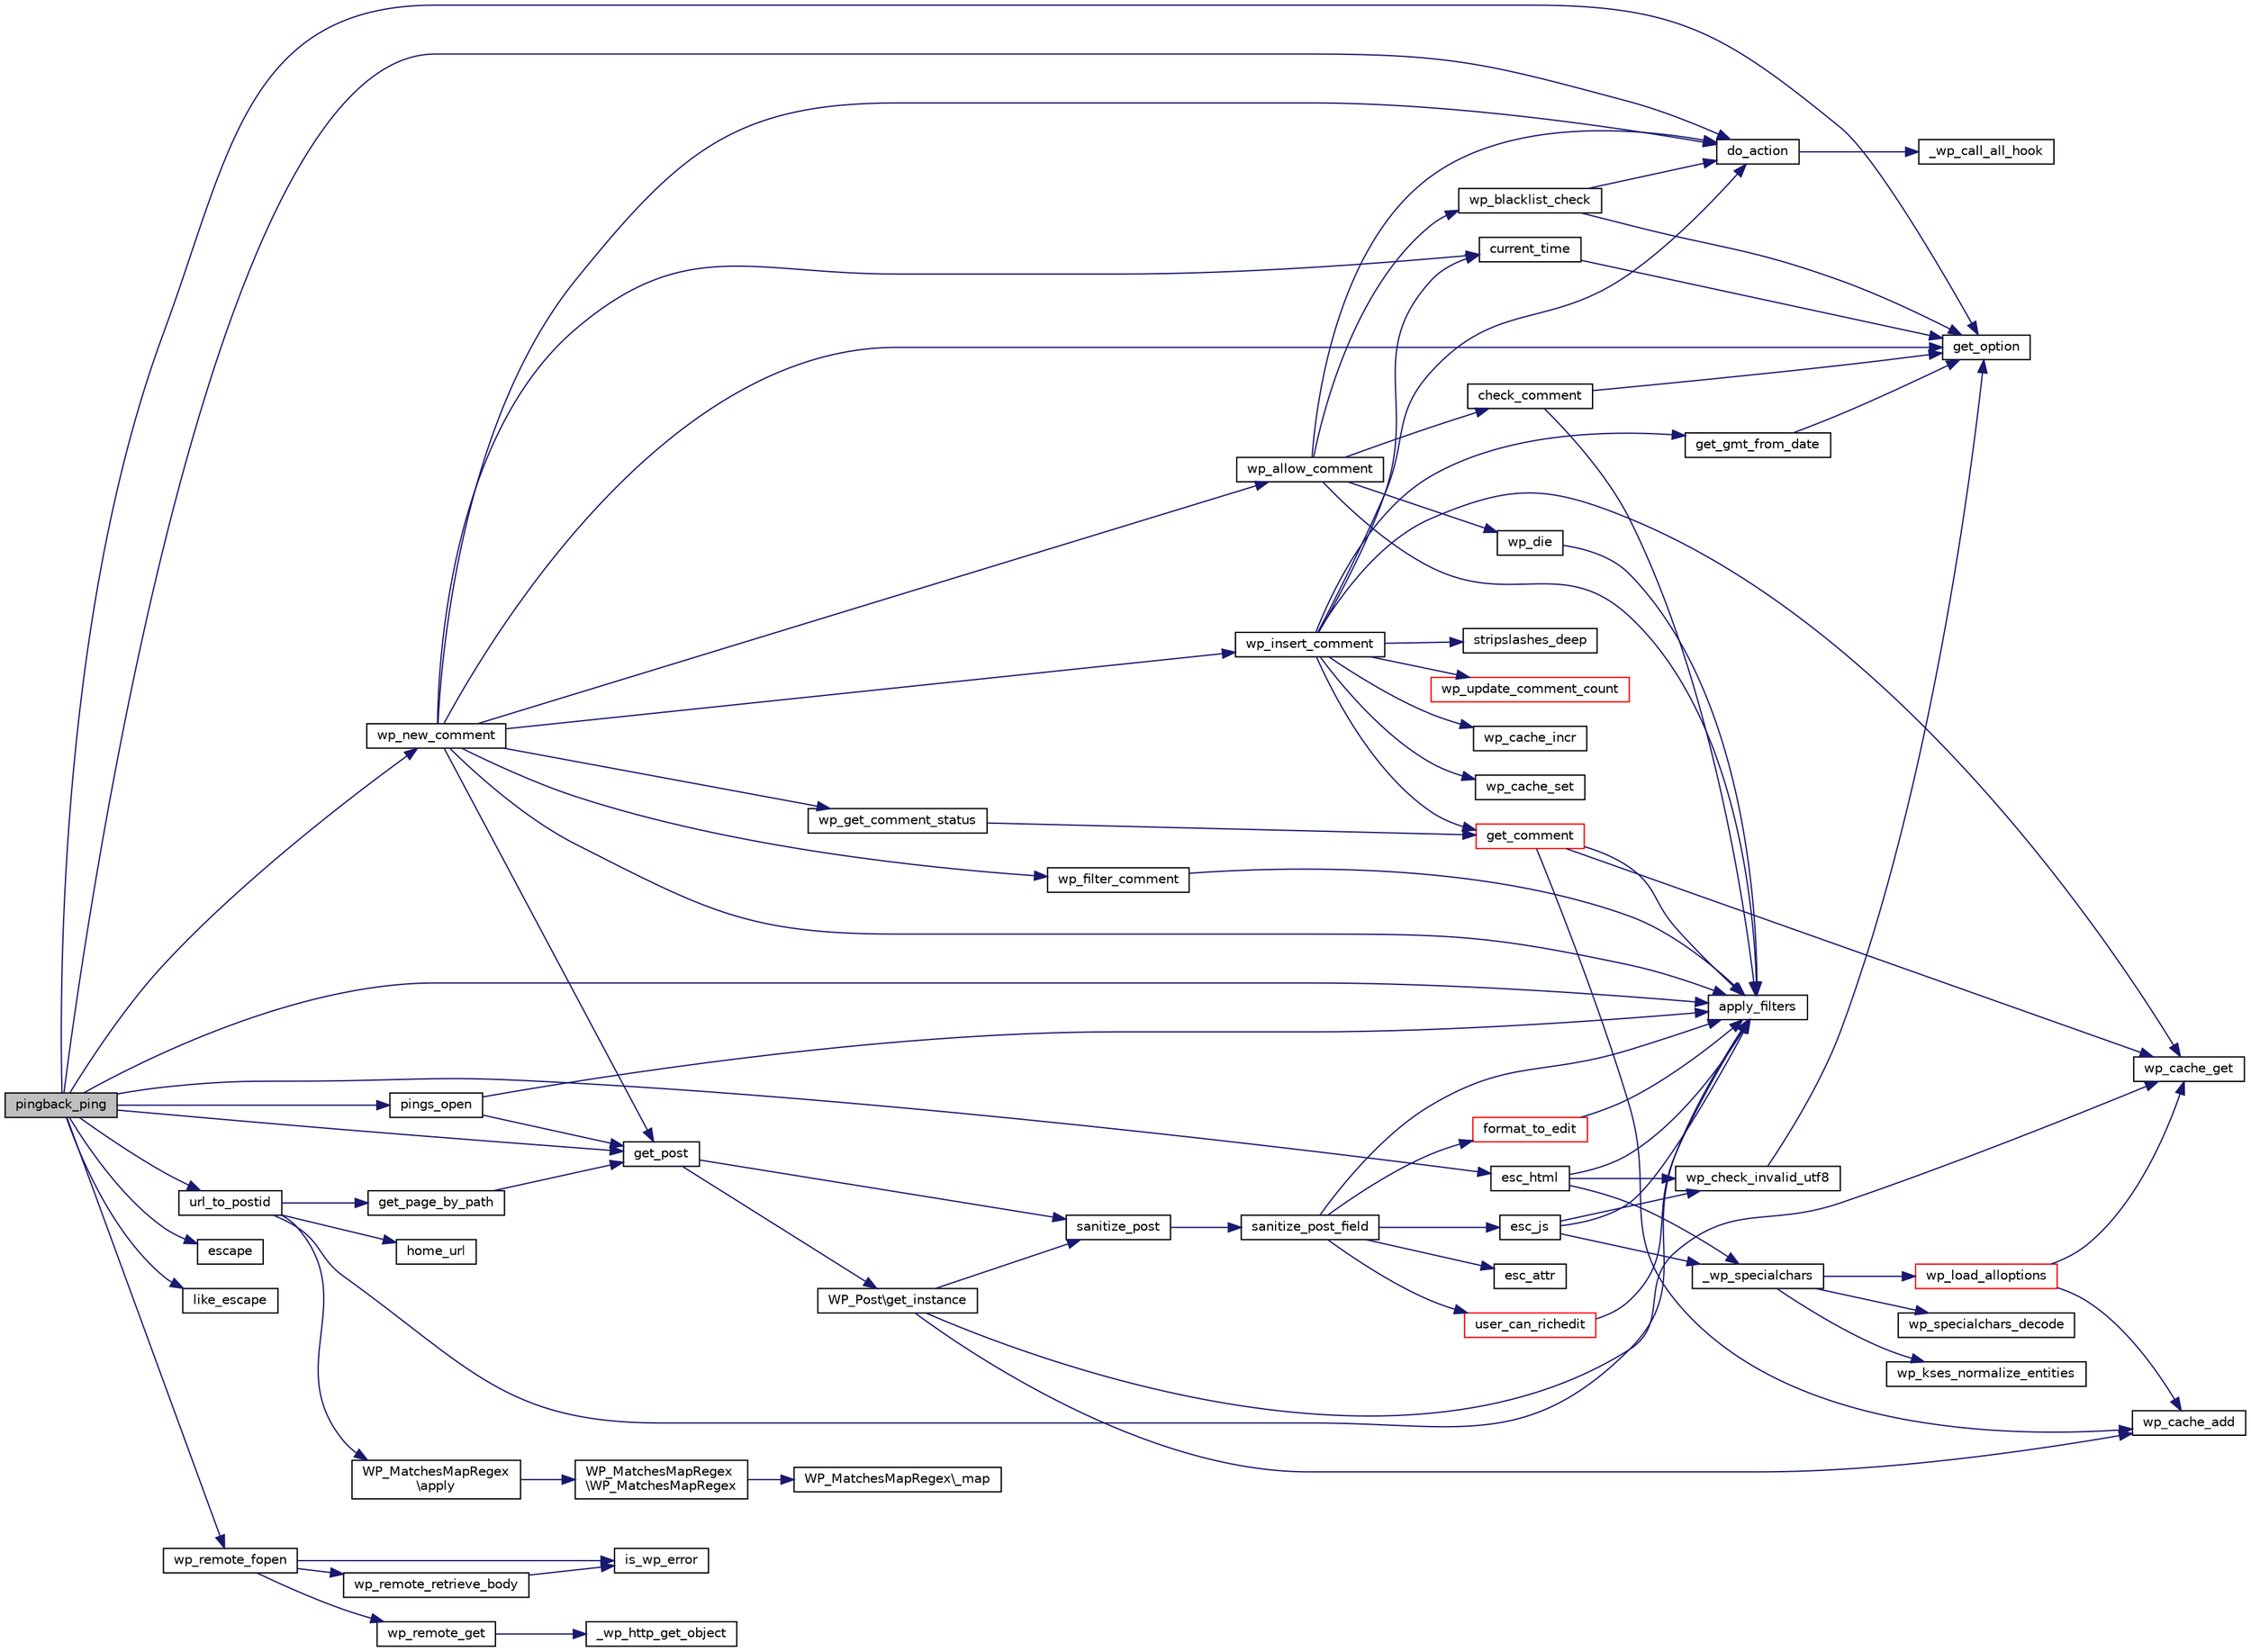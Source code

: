 digraph "pingback_ping"
{
  edge [fontname="Helvetica",fontsize="10",labelfontname="Helvetica",labelfontsize="10"];
  node [fontname="Helvetica",fontsize="10",shape=record];
  rankdir="LR";
  Node1 [label="pingback_ping",height=0.2,width=0.4,color="black", fillcolor="grey75", style="filled", fontcolor="black"];
  Node1 -> Node2 [color="midnightblue",fontsize="10",style="solid",fontname="Helvetica"];
  Node2 [label="do_action",height=0.2,width=0.4,color="black", fillcolor="white", style="filled",URL="$wp-includes_2plugin_8php.html#aed75045b0b4572e55462b37b063a77cc"];
  Node2 -> Node3 [color="midnightblue",fontsize="10",style="solid",fontname="Helvetica"];
  Node3 [label="_wp_call_all_hook",height=0.2,width=0.4,color="black", fillcolor="white", style="filled",URL="$wp-includes_2plugin_8php.html#af891e88ab346a2da31111facfcf6b2cf"];
  Node1 -> Node4 [color="midnightblue",fontsize="10",style="solid",fontname="Helvetica"];
  Node4 [label="escape",height=0.2,width=0.4,color="black", fillcolor="white", style="filled",URL="$classwp__xmlrpc__server.html#af3ff72b2b1e621cd44c8998459dba483"];
  Node1 -> Node5 [color="midnightblue",fontsize="10",style="solid",fontname="Helvetica"];
  Node5 [label="get_option",height=0.2,width=0.4,color="black", fillcolor="white", style="filled",URL="$load-scripts_8php.html#aaf1220eff85fdd291725eabf743b2ed3"];
  Node1 -> Node6 [color="midnightblue",fontsize="10",style="solid",fontname="Helvetica"];
  Node6 [label="url_to_postid",height=0.2,width=0.4,color="black", fillcolor="white", style="filled",URL="$rewrite_8php.html#aa45a2225e3ec56d6aac4d45cfa26a10e"];
  Node6 -> Node7 [color="midnightblue",fontsize="10",style="solid",fontname="Helvetica"];
  Node7 [label="apply_filters",height=0.2,width=0.4,color="black", fillcolor="white", style="filled",URL="$load-scripts_8php.html#a54639394aa645a2277ea41f3cbd23247"];
  Node6 -> Node8 [color="midnightblue",fontsize="10",style="solid",fontname="Helvetica"];
  Node8 [label="home_url",height=0.2,width=0.4,color="black", fillcolor="white", style="filled",URL="$load-scripts_8php.html#a2d2cbc03d92d4736569cab661c417c22"];
  Node6 -> Node9 [color="midnightblue",fontsize="10",style="solid",fontname="Helvetica"];
  Node9 [label="get_page_by_path",height=0.2,width=0.4,color="black", fillcolor="white", style="filled",URL="$wp-includes_2post_8php.html#ab62c191fa81415240fc8305be3cd8669"];
  Node9 -> Node10 [color="midnightblue",fontsize="10",style="solid",fontname="Helvetica"];
  Node10 [label="get_post",height=0.2,width=0.4,color="black", fillcolor="white", style="filled",URL="$wp-includes_2post_8php.html#a39e30b5bbefa3b21d828591673150b89"];
  Node10 -> Node11 [color="midnightblue",fontsize="10",style="solid",fontname="Helvetica"];
  Node11 [label="sanitize_post",height=0.2,width=0.4,color="black", fillcolor="white", style="filled",URL="$wp-includes_2post_8php.html#a8eebee8e7e751c84f75b5d4da365438c"];
  Node11 -> Node12 [color="midnightblue",fontsize="10",style="solid",fontname="Helvetica"];
  Node12 [label="sanitize_post_field",height=0.2,width=0.4,color="black", fillcolor="white", style="filled",URL="$wp-includes_2post_8php.html#addfb1c1acdc2e6b318105d1ebb537ce8"];
  Node12 -> Node7 [color="midnightblue",fontsize="10",style="solid",fontname="Helvetica"];
  Node12 -> Node13 [color="midnightblue",fontsize="10",style="solid",fontname="Helvetica"];
  Node13 [label="format_to_edit",height=0.2,width=0.4,color="red", fillcolor="white", style="filled",URL="$formatting_8php.html#ab9c822878e20c6d12f6676e419164c10"];
  Node13 -> Node7 [color="midnightblue",fontsize="10",style="solid",fontname="Helvetica"];
  Node12 -> Node14 [color="midnightblue",fontsize="10",style="solid",fontname="Helvetica"];
  Node14 [label="user_can_richedit",height=0.2,width=0.4,color="red", fillcolor="white", style="filled",URL="$general-template_8php.html#abc7e66f079ed375f85bb40888057a3b1"];
  Node14 -> Node7 [color="midnightblue",fontsize="10",style="solid",fontname="Helvetica"];
  Node12 -> Node15 [color="midnightblue",fontsize="10",style="solid",fontname="Helvetica"];
  Node15 [label="esc_attr",height=0.2,width=0.4,color="black", fillcolor="white", style="filled",URL="$load-scripts_8php.html#a0cf0f358a47f49ebdba78be2ed10a41c"];
  Node12 -> Node16 [color="midnightblue",fontsize="10",style="solid",fontname="Helvetica"];
  Node16 [label="esc_js",height=0.2,width=0.4,color="black", fillcolor="white", style="filled",URL="$formatting_8php.html#a0fe22f477c9eafcf9d3805461f249393"];
  Node16 -> Node17 [color="midnightblue",fontsize="10",style="solid",fontname="Helvetica"];
  Node17 [label="wp_check_invalid_utf8",height=0.2,width=0.4,color="black", fillcolor="white", style="filled",URL="$formatting_8php.html#a745879b47424ac7b0d3b95a1edec8361"];
  Node17 -> Node5 [color="midnightblue",fontsize="10",style="solid",fontname="Helvetica"];
  Node16 -> Node18 [color="midnightblue",fontsize="10",style="solid",fontname="Helvetica"];
  Node18 [label="_wp_specialchars",height=0.2,width=0.4,color="black", fillcolor="white", style="filled",URL="$formatting_8php.html#ab9121c7a11ad101936875a65b233e126"];
  Node18 -> Node19 [color="midnightblue",fontsize="10",style="solid",fontname="Helvetica"];
  Node19 [label="wp_load_alloptions",height=0.2,width=0.4,color="red", fillcolor="white", style="filled",URL="$option_8php.html#aeff01ba12b3fd6f81d3235d4f39a0963"];
  Node19 -> Node20 [color="midnightblue",fontsize="10",style="solid",fontname="Helvetica"];
  Node20 [label="wp_cache_get",height=0.2,width=0.4,color="black", fillcolor="white", style="filled",URL="$cache_8php.html#a52d28494b9cb573cc6e70fb1443bc0d9"];
  Node19 -> Node21 [color="midnightblue",fontsize="10",style="solid",fontname="Helvetica"];
  Node21 [label="wp_cache_add",height=0.2,width=0.4,color="black", fillcolor="white", style="filled",URL="$cache_8php.html#ac8a445bf911474acff976c696058ec1a"];
  Node18 -> Node22 [color="midnightblue",fontsize="10",style="solid",fontname="Helvetica"];
  Node22 [label="wp_specialchars_decode",height=0.2,width=0.4,color="black", fillcolor="white", style="filled",URL="$formatting_8php.html#a4389f130de336d59e890c79b10a60beb"];
  Node18 -> Node23 [color="midnightblue",fontsize="10",style="solid",fontname="Helvetica"];
  Node23 [label="wp_kses_normalize_entities",height=0.2,width=0.4,color="black", fillcolor="white", style="filled",URL="$kses_8php.html#abc0e5ed7e9bad89cc998a35b48653fdb"];
  Node16 -> Node7 [color="midnightblue",fontsize="10",style="solid",fontname="Helvetica"];
  Node10 -> Node24 [color="midnightblue",fontsize="10",style="solid",fontname="Helvetica"];
  Node24 [label="WP_Post\\get_instance",height=0.2,width=0.4,color="black", fillcolor="white", style="filled",URL="$class_w_p___post.html#aaa48c3381efbd06826faee0b4cd5ba36"];
  Node24 -> Node20 [color="midnightblue",fontsize="10",style="solid",fontname="Helvetica"];
  Node24 -> Node11 [color="midnightblue",fontsize="10",style="solid",fontname="Helvetica"];
  Node24 -> Node21 [color="midnightblue",fontsize="10",style="solid",fontname="Helvetica"];
  Node6 -> Node25 [color="midnightblue",fontsize="10",style="solid",fontname="Helvetica"];
  Node25 [label="WP_MatchesMapRegex\l\\apply",height=0.2,width=0.4,color="black", fillcolor="white", style="filled",URL="$class_w_p___matches_map_regex.html#a787d85668000d12813f2fac7df0bcc1a"];
  Node25 -> Node26 [color="midnightblue",fontsize="10",style="solid",fontname="Helvetica"];
  Node26 [label="WP_MatchesMapRegex\l\\WP_MatchesMapRegex",height=0.2,width=0.4,color="black", fillcolor="white", style="filled",URL="$class_w_p___matches_map_regex.html#a279a5622fe5cdbe28d76d13af38e6659"];
  Node26 -> Node27 [color="midnightblue",fontsize="10",style="solid",fontname="Helvetica"];
  Node27 [label="WP_MatchesMapRegex\\_map",height=0.2,width=0.4,color="black", fillcolor="white", style="filled",URL="$class_w_p___matches_map_regex.html#af48558a27741ea9c9f914587e9313379"];
  Node1 -> Node28 [color="midnightblue",fontsize="10",style="solid",fontname="Helvetica"];
  Node28 [label="like_escape",height=0.2,width=0.4,color="black", fillcolor="white", style="filled",URL="$formatting_8php.html#ae6dd2fda749296bff9887b354def70b9"];
  Node1 -> Node10 [color="midnightblue",fontsize="10",style="solid",fontname="Helvetica"];
  Node1 -> Node29 [color="midnightblue",fontsize="10",style="solid",fontname="Helvetica"];
  Node29 [label="pings_open",height=0.2,width=0.4,color="black", fillcolor="white", style="filled",URL="$comment-template_8php.html#a5daa2251dfd477afc5aff58fbae70c78"];
  Node29 -> Node10 [color="midnightblue",fontsize="10",style="solid",fontname="Helvetica"];
  Node29 -> Node7 [color="midnightblue",fontsize="10",style="solid",fontname="Helvetica"];
  Node1 -> Node30 [color="midnightblue",fontsize="10",style="solid",fontname="Helvetica"];
  Node30 [label="wp_remote_fopen",height=0.2,width=0.4,color="black", fillcolor="white", style="filled",URL="$wp-includes_2functions_8php.html#ad8e8667379e4527abc97b8b820956287"];
  Node30 -> Node31 [color="midnightblue",fontsize="10",style="solid",fontname="Helvetica"];
  Node31 [label="wp_remote_get",height=0.2,width=0.4,color="black", fillcolor="white", style="filled",URL="$http_8php.html#a620a87b24dd30feca1f786b6dbd24b24"];
  Node31 -> Node32 [color="midnightblue",fontsize="10",style="solid",fontname="Helvetica"];
  Node32 [label="_wp_http_get_object",height=0.2,width=0.4,color="black", fillcolor="white", style="filled",URL="$http_8php.html#a1cc7b691c794f4e962c2c0ef054836ba"];
  Node30 -> Node33 [color="midnightblue",fontsize="10",style="solid",fontname="Helvetica"];
  Node33 [label="is_wp_error",height=0.2,width=0.4,color="black", fillcolor="white", style="filled",URL="$class-wp-error_8php.html#a741b5ec807dbba8d2a0851e32e7d926c"];
  Node30 -> Node34 [color="midnightblue",fontsize="10",style="solid",fontname="Helvetica"];
  Node34 [label="wp_remote_retrieve_body",height=0.2,width=0.4,color="black", fillcolor="white", style="filled",URL="$http_8php.html#a21153e7d66d1dc0adbf1bb184bd9d704"];
  Node34 -> Node33 [color="midnightblue",fontsize="10",style="solid",fontname="Helvetica"];
  Node1 -> Node7 [color="midnightblue",fontsize="10",style="solid",fontname="Helvetica"];
  Node1 -> Node35 [color="midnightblue",fontsize="10",style="solid",fontname="Helvetica"];
  Node35 [label="esc_html",height=0.2,width=0.4,color="black", fillcolor="white", style="filled",URL="$formatting_8php.html#a77a1b666b7ca0e393239a9e1d1af72d3"];
  Node35 -> Node17 [color="midnightblue",fontsize="10",style="solid",fontname="Helvetica"];
  Node35 -> Node18 [color="midnightblue",fontsize="10",style="solid",fontname="Helvetica"];
  Node35 -> Node7 [color="midnightblue",fontsize="10",style="solid",fontname="Helvetica"];
  Node1 -> Node36 [color="midnightblue",fontsize="10",style="solid",fontname="Helvetica"];
  Node36 [label="wp_new_comment",height=0.2,width=0.4,color="black", fillcolor="white", style="filled",URL="$wp-includes_2comment_8php.html#a14572adcc56c214d6a337ffb30bc2bfa"];
  Node36 -> Node7 [color="midnightblue",fontsize="10",style="solid",fontname="Helvetica"];
  Node36 -> Node37 [color="midnightblue",fontsize="10",style="solid",fontname="Helvetica"];
  Node37 [label="wp_get_comment_status",height=0.2,width=0.4,color="black", fillcolor="white", style="filled",URL="$wp-includes_2comment_8php.html#ad1516694f994fb605a8aa218ac0fafcf"];
  Node37 -> Node38 [color="midnightblue",fontsize="10",style="solid",fontname="Helvetica"];
  Node38 [label="get_comment",height=0.2,width=0.4,color="red", fillcolor="white", style="filled",URL="$wp-includes_2comment_8php.html#abe85f29f5a3cb5cb574d8a87854cfb7a"];
  Node38 -> Node21 [color="midnightblue",fontsize="10",style="solid",fontname="Helvetica"];
  Node38 -> Node20 [color="midnightblue",fontsize="10",style="solid",fontname="Helvetica"];
  Node38 -> Node7 [color="midnightblue",fontsize="10",style="solid",fontname="Helvetica"];
  Node36 -> Node39 [color="midnightblue",fontsize="10",style="solid",fontname="Helvetica"];
  Node39 [label="current_time",height=0.2,width=0.4,color="black", fillcolor="white", style="filled",URL="$wp-includes_2functions_8php.html#a4dacfef72ebe1c7276f7d94fdbe93554"];
  Node39 -> Node5 [color="midnightblue",fontsize="10",style="solid",fontname="Helvetica"];
  Node36 -> Node40 [color="midnightblue",fontsize="10",style="solid",fontname="Helvetica"];
  Node40 [label="wp_filter_comment",height=0.2,width=0.4,color="black", fillcolor="white", style="filled",URL="$wp-includes_2comment_8php.html#acf3f0da0bb36a4a2c6d20e4b2b09d620"];
  Node40 -> Node7 [color="midnightblue",fontsize="10",style="solid",fontname="Helvetica"];
  Node36 -> Node41 [color="midnightblue",fontsize="10",style="solid",fontname="Helvetica"];
  Node41 [label="wp_allow_comment",height=0.2,width=0.4,color="black", fillcolor="white", style="filled",URL="$wp-includes_2comment_8php.html#af5d484ed726d11795612ea36f19303d9"];
  Node41 -> Node2 [color="midnightblue",fontsize="10",style="solid",fontname="Helvetica"];
  Node41 -> Node42 [color="midnightblue",fontsize="10",style="solid",fontname="Helvetica"];
  Node42 [label="wp_die",height=0.2,width=0.4,color="black", fillcolor="white", style="filled",URL="$wp-includes_2functions_8php.html#a06d38a93c806c187fd21200c1baa9f53"];
  Node42 -> Node7 [color="midnightblue",fontsize="10",style="solid",fontname="Helvetica"];
  Node41 -> Node43 [color="midnightblue",fontsize="10",style="solid",fontname="Helvetica"];
  Node43 [label="check_comment",height=0.2,width=0.4,color="black", fillcolor="white", style="filled",URL="$wp-includes_2comment_8php.html#ad4efb5fc42ef22e5d5dbe276f5f865b8"];
  Node43 -> Node5 [color="midnightblue",fontsize="10",style="solid",fontname="Helvetica"];
  Node43 -> Node7 [color="midnightblue",fontsize="10",style="solid",fontname="Helvetica"];
  Node41 -> Node44 [color="midnightblue",fontsize="10",style="solid",fontname="Helvetica"];
  Node44 [label="wp_blacklist_check",height=0.2,width=0.4,color="black", fillcolor="white", style="filled",URL="$wp-includes_2comment_8php.html#a2cbae0ace8e4b13aa2c8474e8683676d"];
  Node44 -> Node2 [color="midnightblue",fontsize="10",style="solid",fontname="Helvetica"];
  Node44 -> Node5 [color="midnightblue",fontsize="10",style="solid",fontname="Helvetica"];
  Node41 -> Node7 [color="midnightblue",fontsize="10",style="solid",fontname="Helvetica"];
  Node36 -> Node45 [color="midnightblue",fontsize="10",style="solid",fontname="Helvetica"];
  Node45 [label="wp_insert_comment",height=0.2,width=0.4,color="black", fillcolor="white", style="filled",URL="$wp-includes_2comment_8php.html#aedbbbc68262ee5edc8d05d9fb483b4f0"];
  Node45 -> Node46 [color="midnightblue",fontsize="10",style="solid",fontname="Helvetica"];
  Node46 [label="stripslashes_deep",height=0.2,width=0.4,color="black", fillcolor="white", style="filled",URL="$formatting_8php.html#a3b974f63529424e457b55f009a795461"];
  Node45 -> Node39 [color="midnightblue",fontsize="10",style="solid",fontname="Helvetica"];
  Node45 -> Node47 [color="midnightblue",fontsize="10",style="solid",fontname="Helvetica"];
  Node47 [label="get_gmt_from_date",height=0.2,width=0.4,color="black", fillcolor="white", style="filled",URL="$formatting_8php.html#af549f74705b4a5bc9582fb1972e7e0f4"];
  Node47 -> Node5 [color="midnightblue",fontsize="10",style="solid",fontname="Helvetica"];
  Node45 -> Node48 [color="midnightblue",fontsize="10",style="solid",fontname="Helvetica"];
  Node48 [label="wp_update_comment_count",height=0.2,width=0.4,color="red", fillcolor="white", style="filled",URL="$wp-includes_2comment_8php.html#a84076da5c19040d5cbf61625d44fdf31"];
  Node45 -> Node38 [color="midnightblue",fontsize="10",style="solid",fontname="Helvetica"];
  Node45 -> Node2 [color="midnightblue",fontsize="10",style="solid",fontname="Helvetica"];
  Node45 -> Node49 [color="midnightblue",fontsize="10",style="solid",fontname="Helvetica"];
  Node49 [label="wp_cache_incr",height=0.2,width=0.4,color="black", fillcolor="white", style="filled",URL="$cache_8php.html#a7afc60c013c329efa2199c360bf750c0"];
  Node45 -> Node20 [color="midnightblue",fontsize="10",style="solid",fontname="Helvetica"];
  Node45 -> Node50 [color="midnightblue",fontsize="10",style="solid",fontname="Helvetica"];
  Node50 [label="wp_cache_set",height=0.2,width=0.4,color="black", fillcolor="white", style="filled",URL="$cache_8php.html#a6bee95fa01e871fb41c0f8b5fef71265"];
  Node36 -> Node2 [color="midnightblue",fontsize="10",style="solid",fontname="Helvetica"];
  Node36 -> Node10 [color="midnightblue",fontsize="10",style="solid",fontname="Helvetica"];
  Node36 -> Node5 [color="midnightblue",fontsize="10",style="solid",fontname="Helvetica"];
}
